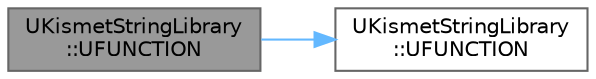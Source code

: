 digraph "UKismetStringLibrary::UFUNCTION"
{
 // INTERACTIVE_SVG=YES
 // LATEX_PDF_SIZE
  bgcolor="transparent";
  edge [fontname=Helvetica,fontsize=10,labelfontname=Helvetica,labelfontsize=10];
  node [fontname=Helvetica,fontsize=10,shape=box,height=0.2,width=0.4];
  rankdir="LR";
  Node1 [id="Node000001",label="UKismetStringLibrary\l::UFUNCTION",height=0.2,width=0.4,color="gray40", fillcolor="grey60", style="filled", fontcolor="black",tooltip="Returns a substring from the string starting at the specified position."];
  Node1 -> Node2 [id="edge1_Node000001_Node000002",color="steelblue1",style="solid",tooltip=" "];
  Node2 [id="Node000002",label="UKismetStringLibrary\l::UFUNCTION",height=0.2,width=0.4,color="grey40", fillcolor="white", style="filled",URL="$d8/d08/classUKismetStringLibrary.html#af1dd0ba769147f597bfd1373d3825d97",tooltip="Converts a double value to a string."];
}
